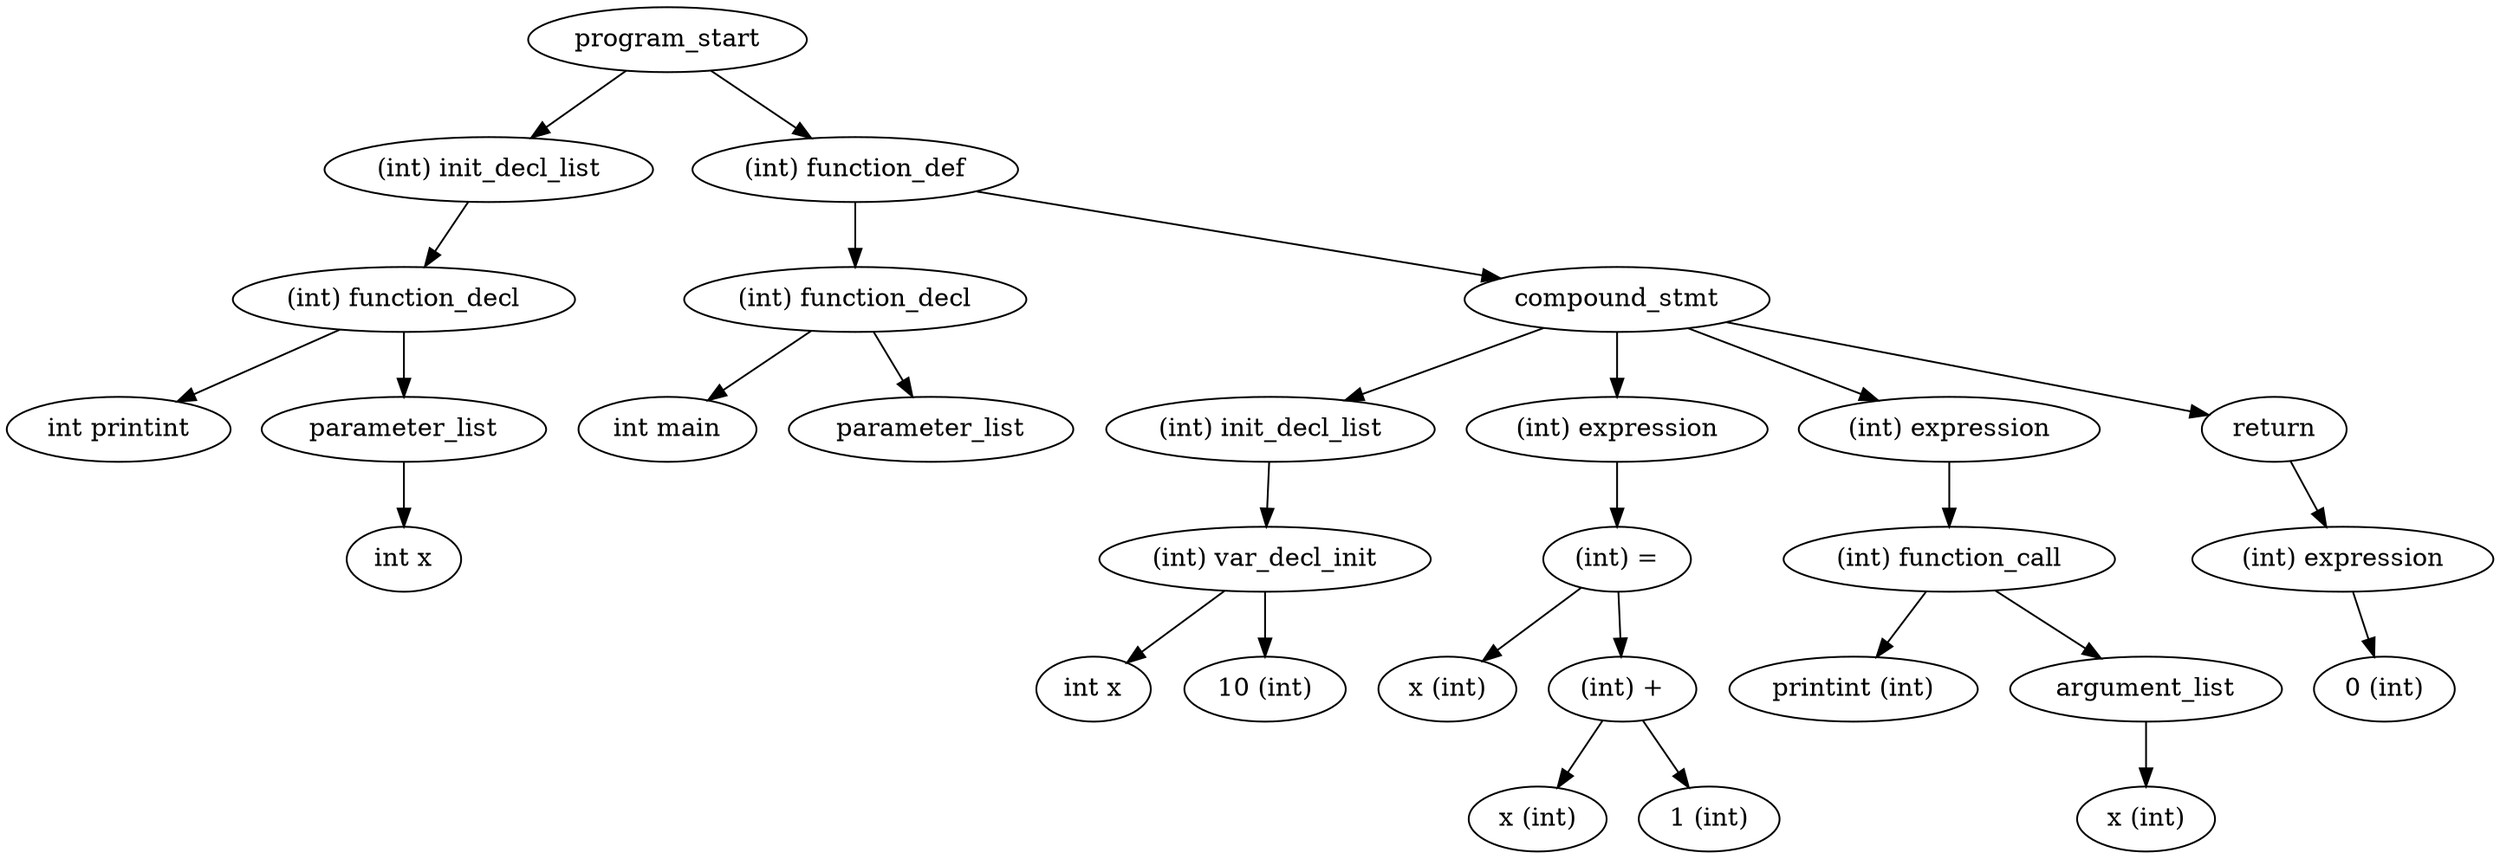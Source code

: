 digraph {
graph [ordering="out"];
node5[label="program_start"];
node4[label="(int) init_decl_list"];
node3[label="(int) function_decl"];
node0[label="int printint"];
node3 -> node0;
node2[label="parameter_list"];
node1[label="int x"];
node2 -> node1;
node3 -> node2;
node4 -> node3;
node5 -> node4;
node28[label="(int) function_def"];
node8[label="(int) function_decl"];
node6[label="int main"];
node8 -> node6;
node7[label="parameter_list"];
node8 -> node7;
node28 -> node8;
node13[label="compound_stmt"];
node12[label="(int) init_decl_list"];
node11[label="(int) var_decl_init"];
node9[label="int x"];
node11 -> node9;
node10[label="10 (int)"];
node11 -> node10;
node12 -> node11;
node13 -> node12;
node19[label="(int) expression"];
node18[label="(int) ="];
node14[label="x (int)"];
node18 -> node14;
node17[label="(int) +"];
node16[label="x (int)"];
node17 -> node16;
node15[label="1 (int)"];
node17 -> node15;
node18 -> node17;
node19 -> node18;
node13 -> node19;
node24[label="(int) expression"];
node23[label="(int) function_call"];
node20[label="printint (int)"];
node23 -> node20;
node22[label="argument_list"];
node21[label="x (int)"];
node22 -> node21;
node23 -> node22;
node24 -> node23;
node13 -> node24;
node27[label="return"];
node26[label="(int) expression"];
node25[label="0 (int)"];
node26 -> node25;
node27 -> node26;
node13 -> node27;
node28 -> node13;
node5 -> node28;
}
